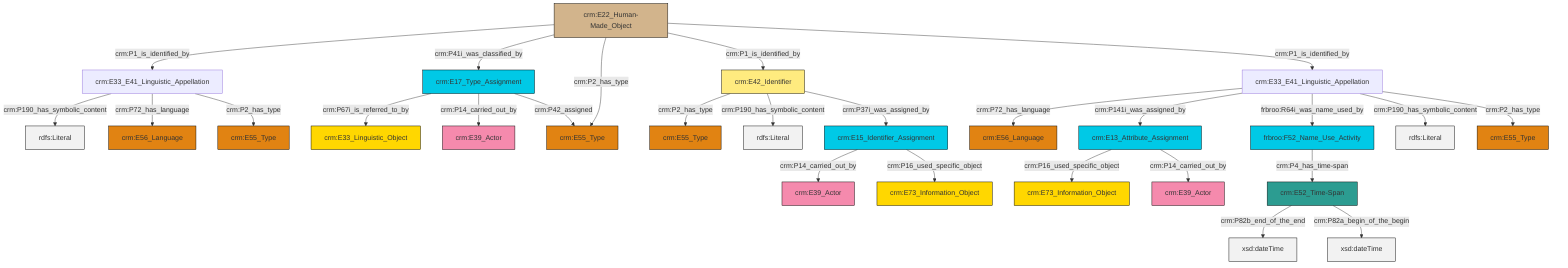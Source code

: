graph TD
classDef Literal fill:#f2f2f2,stroke:#000000;
classDef CRM_Entity fill:#FFFFFF,stroke:#000000;
classDef Temporal_Entity fill:#00C9E6, stroke:#000000;
classDef Type fill:#E18312, stroke:#000000;
classDef Time-Span fill:#2C9C91, stroke:#000000;
classDef Appellation fill:#FFEB7F, stroke:#000000;
classDef Place fill:#008836, stroke:#000000;
classDef Persistent_Item fill:#B266B2, stroke:#000000;
classDef Conceptual_Object fill:#FFD700, stroke:#000000;
classDef Physical_Thing fill:#D2B48C, stroke:#000000;
classDef Actor fill:#f58aad, stroke:#000000;
classDef PC_Classes fill:#4ce600, stroke:#000000;
classDef Multi fill:#cccccc,stroke:#000000;

0["crm:E52_Time-Span"]:::Time-Span -->|crm:P82b_end_of_the_end| 1[xsd:dateTime]:::Literal
6["crm:E42_Identifier"]:::Appellation -->|crm:P2_has_type| 7["crm:E55_Type"]:::Type
10["crm:E33_E41_Linguistic_Appellation"]:::Default -->|crm:P72_has_language| 11["crm:E56_Language"]:::Type
12["crm:E33_E41_Linguistic_Appellation"]:::Default -->|crm:P190_has_symbolic_content| 13[rdfs:Literal]:::Literal
14["crm:E17_Type_Assignment"]:::Temporal_Entity -->|crm:P67i_is_referred_to_by| 8["crm:E33_Linguistic_Object"]:::Conceptual_Object
0["crm:E52_Time-Span"]:::Time-Span -->|crm:P82a_begin_of_the_begin| 20[xsd:dateTime]:::Literal
4["frbroo:F52_Name_Use_Activity"]:::Temporal_Entity -->|crm:P4_has_time-span| 0["crm:E52_Time-Span"]:::Time-Span
10["crm:E33_E41_Linguistic_Appellation"]:::Default -->|crm:P141i_was_assigned_by| 26["crm:E13_Attribute_Assignment"]:::Temporal_Entity
12["crm:E33_E41_Linguistic_Appellation"]:::Default -->|crm:P72_has_language| 24["crm:E56_Language"]:::Type
27["crm:E22_Human-Made_Object"]:::Physical_Thing -->|crm:P1_is_identified_by| 12["crm:E33_E41_Linguistic_Appellation"]:::Default
26["crm:E13_Attribute_Assignment"]:::Temporal_Entity -->|crm:P16_used_specific_object| 28["crm:E73_Information_Object"]:::Conceptual_Object
6["crm:E42_Identifier"]:::Appellation -->|crm:P190_has_symbolic_content| 29[rdfs:Literal]:::Literal
14["crm:E17_Type_Assignment"]:::Temporal_Entity -->|crm:P14_carried_out_by| 30["crm:E39_Actor"]:::Actor
27["crm:E22_Human-Made_Object"]:::Physical_Thing -->|crm:P41i_was_classified_by| 14["crm:E17_Type_Assignment"]:::Temporal_Entity
10["crm:E33_E41_Linguistic_Appellation"]:::Default -->|frbroo:R64i_was_name_used_by| 4["frbroo:F52_Name_Use_Activity"]:::Temporal_Entity
2["crm:E15_Identifier_Assignment"]:::Temporal_Entity -->|crm:P14_carried_out_by| 21["crm:E39_Actor"]:::Actor
12["crm:E33_E41_Linguistic_Appellation"]:::Default -->|crm:P2_has_type| 17["crm:E55_Type"]:::Type
27["crm:E22_Human-Made_Object"]:::Physical_Thing -->|crm:P2_has_type| 36["crm:E55_Type"]:::Type
6["crm:E42_Identifier"]:::Appellation -->|crm:P37i_was_assigned_by| 2["crm:E15_Identifier_Assignment"]:::Temporal_Entity
2["crm:E15_Identifier_Assignment"]:::Temporal_Entity -->|crm:P16_used_specific_object| 15["crm:E73_Information_Object"]:::Conceptual_Object
10["crm:E33_E41_Linguistic_Appellation"]:::Default -->|crm:P190_has_symbolic_content| 38[rdfs:Literal]:::Literal
27["crm:E22_Human-Made_Object"]:::Physical_Thing -->|crm:P1_is_identified_by| 6["crm:E42_Identifier"]:::Appellation
27["crm:E22_Human-Made_Object"]:::Physical_Thing -->|crm:P1_is_identified_by| 10["crm:E33_E41_Linguistic_Appellation"]:::Default
14["crm:E17_Type_Assignment"]:::Temporal_Entity -->|crm:P42_assigned| 36["crm:E55_Type"]:::Type
26["crm:E13_Attribute_Assignment"]:::Temporal_Entity -->|crm:P14_carried_out_by| 41["crm:E39_Actor"]:::Actor
10["crm:E33_E41_Linguistic_Appellation"]:::Default -->|crm:P2_has_type| 43["crm:E55_Type"]:::Type